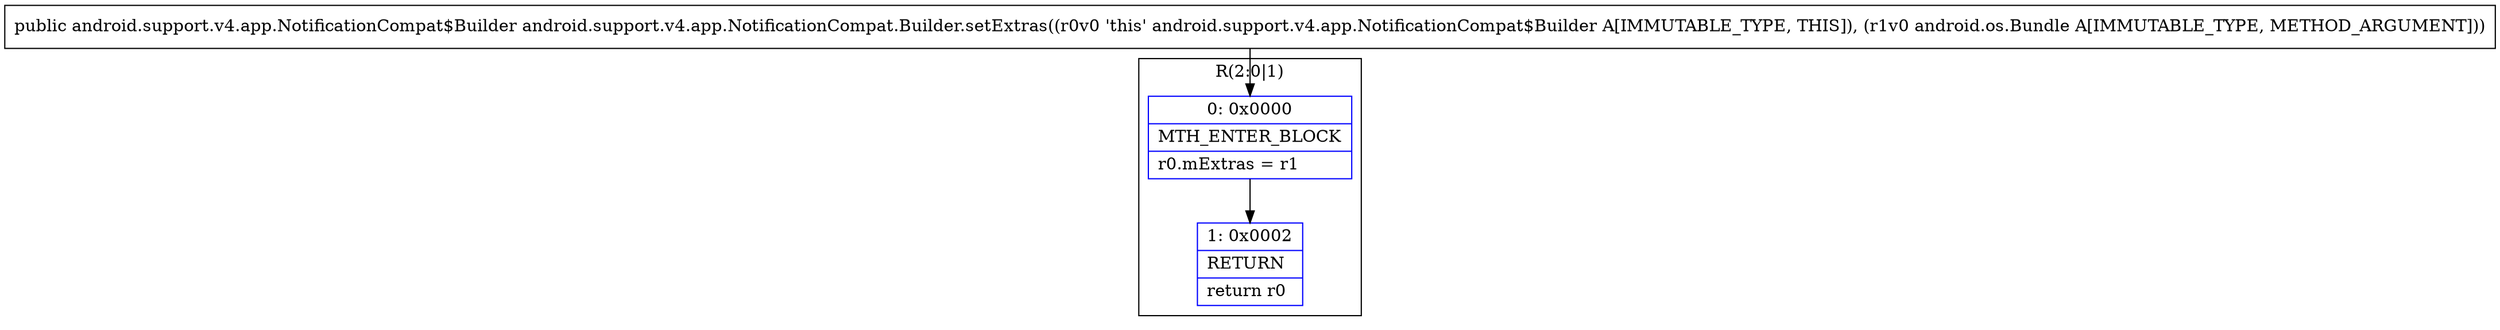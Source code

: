 digraph "CFG forandroid.support.v4.app.NotificationCompat.Builder.setExtras(Landroid\/os\/Bundle;)Landroid\/support\/v4\/app\/NotificationCompat$Builder;" {
subgraph cluster_Region_2058877625 {
label = "R(2:0|1)";
node [shape=record,color=blue];
Node_0 [shape=record,label="{0\:\ 0x0000|MTH_ENTER_BLOCK\l|r0.mExtras = r1\l}"];
Node_1 [shape=record,label="{1\:\ 0x0002|RETURN\l|return r0\l}"];
}
MethodNode[shape=record,label="{public android.support.v4.app.NotificationCompat$Builder android.support.v4.app.NotificationCompat.Builder.setExtras((r0v0 'this' android.support.v4.app.NotificationCompat$Builder A[IMMUTABLE_TYPE, THIS]), (r1v0 android.os.Bundle A[IMMUTABLE_TYPE, METHOD_ARGUMENT])) }"];
MethodNode -> Node_0;
Node_0 -> Node_1;
}

